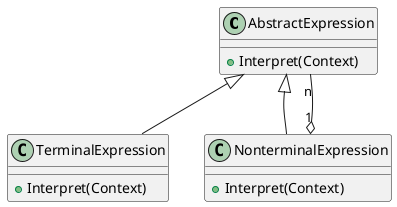 @startuml Interpreter

class AbstractExpression {
    {method} +Interpret(Context)
}

class TerminalExpression {
    {method} +Interpret(Context)
}

class NonterminalExpression {
    {method} +Interpret(Context)
}

AbstractExpression <|-- TerminalExpression
AbstractExpression <|-- NonterminalExpression
AbstractExpression "n" --o "1" NonterminalExpression

@enduml